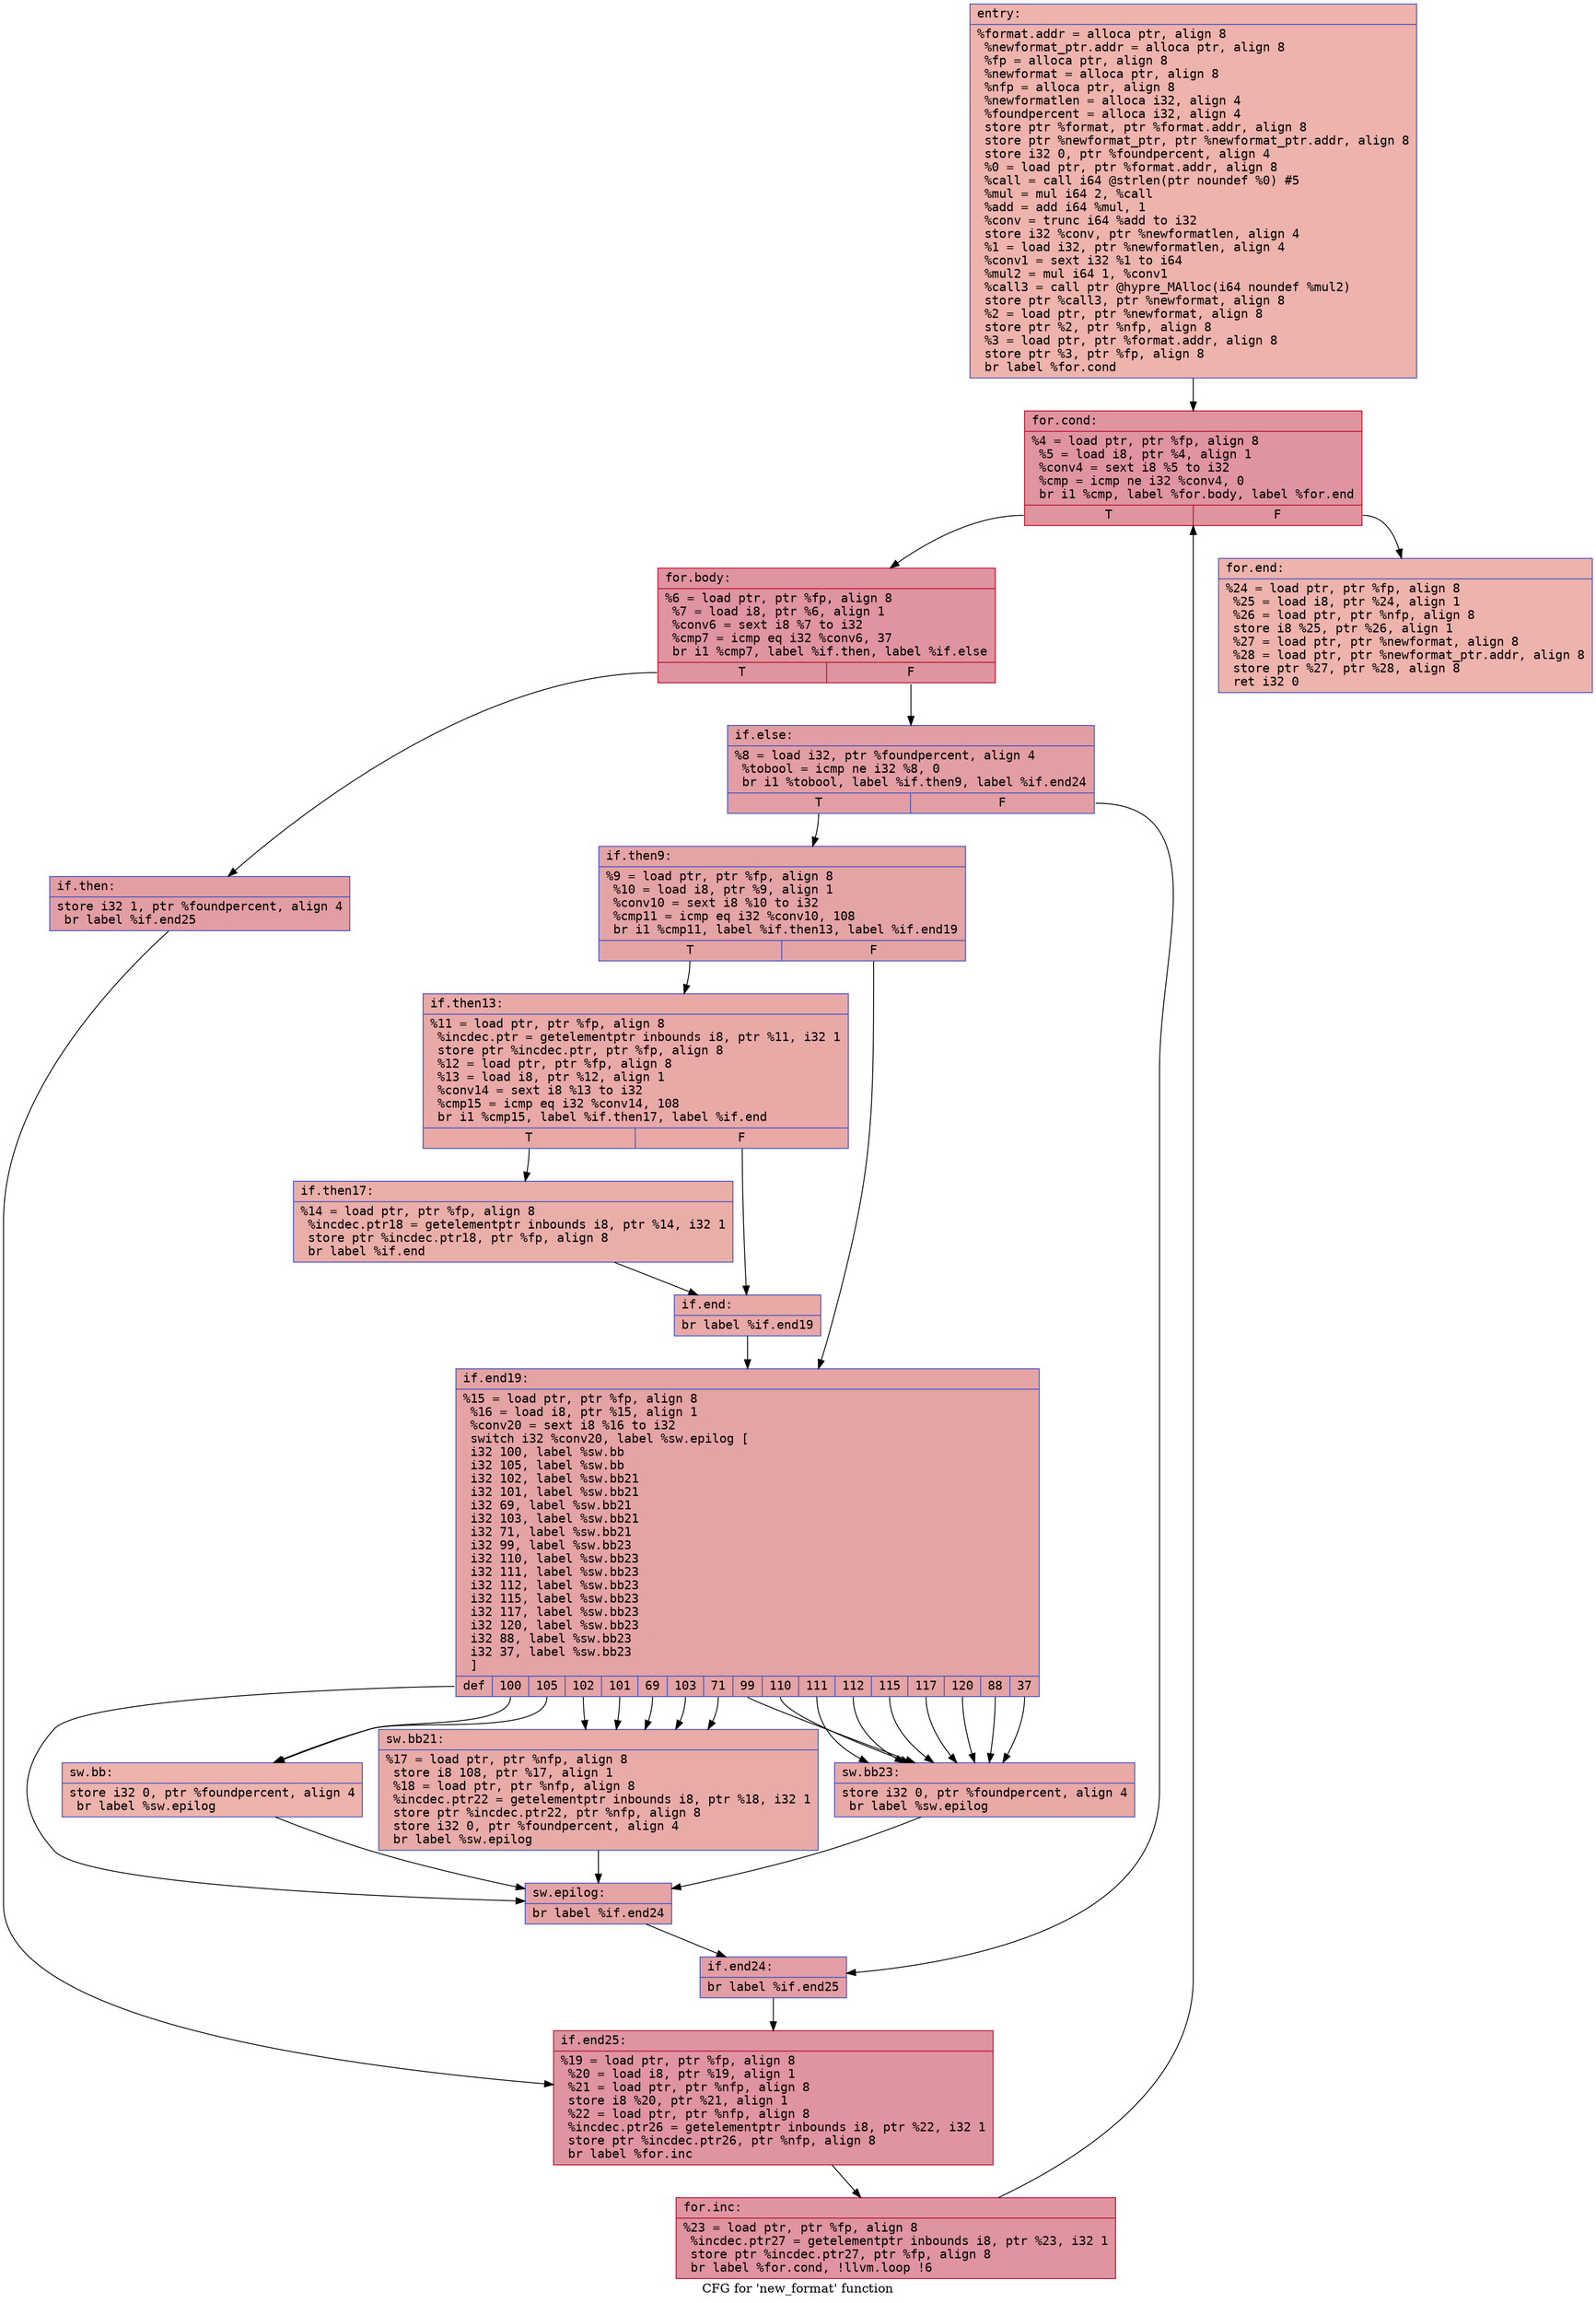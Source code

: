 digraph "CFG for 'new_format' function" {
	label="CFG for 'new_format' function";

	Node0x55a8c32cb7f0 [shape=record,color="#3d50c3ff", style=filled, fillcolor="#d6524470" fontname="Courier",label="{entry:\l|  %format.addr = alloca ptr, align 8\l  %newformat_ptr.addr = alloca ptr, align 8\l  %fp = alloca ptr, align 8\l  %newformat = alloca ptr, align 8\l  %nfp = alloca ptr, align 8\l  %newformatlen = alloca i32, align 4\l  %foundpercent = alloca i32, align 4\l  store ptr %format, ptr %format.addr, align 8\l  store ptr %newformat_ptr, ptr %newformat_ptr.addr, align 8\l  store i32 0, ptr %foundpercent, align 4\l  %0 = load ptr, ptr %format.addr, align 8\l  %call = call i64 @strlen(ptr noundef %0) #5\l  %mul = mul i64 2, %call\l  %add = add i64 %mul, 1\l  %conv = trunc i64 %add to i32\l  store i32 %conv, ptr %newformatlen, align 4\l  %1 = load i32, ptr %newformatlen, align 4\l  %conv1 = sext i32 %1 to i64\l  %mul2 = mul i64 1, %conv1\l  %call3 = call ptr @hypre_MAlloc(i64 noundef %mul2)\l  store ptr %call3, ptr %newformat, align 8\l  %2 = load ptr, ptr %newformat, align 8\l  store ptr %2, ptr %nfp, align 8\l  %3 = load ptr, ptr %format.addr, align 8\l  store ptr %3, ptr %fp, align 8\l  br label %for.cond\l}"];
	Node0x55a8c32cb7f0 -> Node0x55a8c32cf4b0[tooltip="entry -> for.cond\nProbability 100.00%" ];
	Node0x55a8c32cf4b0 [shape=record,color="#b70d28ff", style=filled, fillcolor="#b70d2870" fontname="Courier",label="{for.cond:\l|  %4 = load ptr, ptr %fp, align 8\l  %5 = load i8, ptr %4, align 1\l  %conv4 = sext i8 %5 to i32\l  %cmp = icmp ne i32 %conv4, 0\l  br i1 %cmp, label %for.body, label %for.end\l|{<s0>T|<s1>F}}"];
	Node0x55a8c32cf4b0:s0 -> Node0x55a8c32cf840[tooltip="for.cond -> for.body\nProbability 96.88%" ];
	Node0x55a8c32cf4b0:s1 -> Node0x55a8c32cf890[tooltip="for.cond -> for.end\nProbability 3.12%" ];
	Node0x55a8c32cf840 [shape=record,color="#b70d28ff", style=filled, fillcolor="#b70d2870" fontname="Courier",label="{for.body:\l|  %6 = load ptr, ptr %fp, align 8\l  %7 = load i8, ptr %6, align 1\l  %conv6 = sext i8 %7 to i32\l  %cmp7 = icmp eq i32 %conv6, 37\l  br i1 %cmp7, label %if.then, label %if.else\l|{<s0>T|<s1>F}}"];
	Node0x55a8c32cf840:s0 -> Node0x55a8c32cfc80[tooltip="for.body -> if.then\nProbability 50.00%" ];
	Node0x55a8c32cf840:s1 -> Node0x55a8c32d0010[tooltip="for.body -> if.else\nProbability 50.00%" ];
	Node0x55a8c32cfc80 [shape=record,color="#3d50c3ff", style=filled, fillcolor="#be242e70" fontname="Courier",label="{if.then:\l|  store i32 1, ptr %foundpercent, align 4\l  br label %if.end25\l}"];
	Node0x55a8c32cfc80 -> Node0x55a8c32d0230[tooltip="if.then -> if.end25\nProbability 100.00%" ];
	Node0x55a8c32d0010 [shape=record,color="#3d50c3ff", style=filled, fillcolor="#be242e70" fontname="Courier",label="{if.else:\l|  %8 = load i32, ptr %foundpercent, align 4\l  %tobool = icmp ne i32 %8, 0\l  br i1 %tobool, label %if.then9, label %if.end24\l|{<s0>T|<s1>F}}"];
	Node0x55a8c32d0010:s0 -> Node0x55a8c32d0450[tooltip="if.else -> if.then9\nProbability 62.50%" ];
	Node0x55a8c32d0010:s1 -> Node0x55a8c32d04d0[tooltip="if.else -> if.end24\nProbability 37.50%" ];
	Node0x55a8c32d0450 [shape=record,color="#3d50c3ff", style=filled, fillcolor="#c32e3170" fontname="Courier",label="{if.then9:\l|  %9 = load ptr, ptr %fp, align 8\l  %10 = load i8, ptr %9, align 1\l  %conv10 = sext i8 %10 to i32\l  %cmp11 = icmp eq i32 %conv10, 108\l  br i1 %cmp11, label %if.then13, label %if.end19\l|{<s0>T|<s1>F}}"];
	Node0x55a8c32d0450:s0 -> Node0x55a8c32d08d0[tooltip="if.then9 -> if.then13\nProbability 50.00%" ];
	Node0x55a8c32d0450:s1 -> Node0x55a8c32d0950[tooltip="if.then9 -> if.end19\nProbability 50.00%" ];
	Node0x55a8c32d08d0 [shape=record,color="#3d50c3ff", style=filled, fillcolor="#ca3b3770" fontname="Courier",label="{if.then13:\l|  %11 = load ptr, ptr %fp, align 8\l  %incdec.ptr = getelementptr inbounds i8, ptr %11, i32 1\l  store ptr %incdec.ptr, ptr %fp, align 8\l  %12 = load ptr, ptr %fp, align 8\l  %13 = load i8, ptr %12, align 1\l  %conv14 = sext i8 %13 to i32\l  %cmp15 = icmp eq i32 %conv14, 108\l  br i1 %cmp15, label %if.then17, label %if.end\l|{<s0>T|<s1>F}}"];
	Node0x55a8c32d08d0:s0 -> Node0x55a8c32d0f10[tooltip="if.then13 -> if.then17\nProbability 50.00%" ];
	Node0x55a8c32d08d0:s1 -> Node0x55a8c32d0f90[tooltip="if.then13 -> if.end\nProbability 50.00%" ];
	Node0x55a8c32d0f10 [shape=record,color="#3d50c3ff", style=filled, fillcolor="#d0473d70" fontname="Courier",label="{if.then17:\l|  %14 = load ptr, ptr %fp, align 8\l  %incdec.ptr18 = getelementptr inbounds i8, ptr %14, i32 1\l  store ptr %incdec.ptr18, ptr %fp, align 8\l  br label %if.end\l}"];
	Node0x55a8c32d0f10 -> Node0x55a8c32d0f90[tooltip="if.then17 -> if.end\nProbability 100.00%" ];
	Node0x55a8c32d0f90 [shape=record,color="#3d50c3ff", style=filled, fillcolor="#ca3b3770" fontname="Courier",label="{if.end:\l|  br label %if.end19\l}"];
	Node0x55a8c32d0f90 -> Node0x55a8c32d0950[tooltip="if.end -> if.end19\nProbability 100.00%" ];
	Node0x55a8c32d0950 [shape=record,color="#3d50c3ff", style=filled, fillcolor="#c32e3170" fontname="Courier",label="{if.end19:\l|  %15 = load ptr, ptr %fp, align 8\l  %16 = load i8, ptr %15, align 1\l  %conv20 = sext i8 %16 to i32\l  switch i32 %conv20, label %sw.epilog [\l    i32 100, label %sw.bb\l    i32 105, label %sw.bb\l    i32 102, label %sw.bb21\l    i32 101, label %sw.bb21\l    i32 69, label %sw.bb21\l    i32 103, label %sw.bb21\l    i32 71, label %sw.bb21\l    i32 99, label %sw.bb23\l    i32 110, label %sw.bb23\l    i32 111, label %sw.bb23\l    i32 112, label %sw.bb23\l    i32 115, label %sw.bb23\l    i32 117, label %sw.bb23\l    i32 120, label %sw.bb23\l    i32 88, label %sw.bb23\l    i32 37, label %sw.bb23\l  ]\l|{<s0>def|<s1>100|<s2>105|<s3>102|<s4>101|<s5>69|<s6>103|<s7>71|<s8>99|<s9>110|<s10>111|<s11>112|<s12>115|<s13>117|<s14>120|<s15>88|<s16>37}}"];
	Node0x55a8c32d0950:s0 -> Node0x55a8c32d1570[tooltip="if.end19 -> sw.epilog\nProbability 5.88%" ];
	Node0x55a8c32d0950:s1 -> Node0x55a8c32d1620[tooltip="if.end19 -> sw.bb\nProbability 11.76%" ];
	Node0x55a8c32d0950:s2 -> Node0x55a8c32d1620[tooltip="if.end19 -> sw.bb\nProbability 11.76%" ];
	Node0x55a8c32d0950:s3 -> Node0x55a8c32d16f0[tooltip="if.end19 -> sw.bb21\nProbability 29.41%" ];
	Node0x55a8c32d0950:s4 -> Node0x55a8c32d16f0[tooltip="if.end19 -> sw.bb21\nProbability 29.41%" ];
	Node0x55a8c32d0950:s5 -> Node0x55a8c32d16f0[tooltip="if.end19 -> sw.bb21\nProbability 29.41%" ];
	Node0x55a8c32d0950:s6 -> Node0x55a8c32d16f0[tooltip="if.end19 -> sw.bb21\nProbability 29.41%" ];
	Node0x55a8c32d0950:s7 -> Node0x55a8c32d16f0[tooltip="if.end19 -> sw.bb21\nProbability 29.41%" ];
	Node0x55a8c32d0950:s8 -> Node0x55a8c32d1850[tooltip="if.end19 -> sw.bb23\nProbability 52.94%" ];
	Node0x55a8c32d0950:s9 -> Node0x55a8c32d1850[tooltip="if.end19 -> sw.bb23\nProbability 52.94%" ];
	Node0x55a8c32d0950:s10 -> Node0x55a8c32d1850[tooltip="if.end19 -> sw.bb23\nProbability 52.94%" ];
	Node0x55a8c32d0950:s11 -> Node0x55a8c32d1850[tooltip="if.end19 -> sw.bb23\nProbability 52.94%" ];
	Node0x55a8c32d0950:s12 -> Node0x55a8c32d1850[tooltip="if.end19 -> sw.bb23\nProbability 52.94%" ];
	Node0x55a8c32d0950:s13 -> Node0x55a8c32d1850[tooltip="if.end19 -> sw.bb23\nProbability 52.94%" ];
	Node0x55a8c32d0950:s14 -> Node0x55a8c32d1850[tooltip="if.end19 -> sw.bb23\nProbability 52.94%" ];
	Node0x55a8c32d0950:s15 -> Node0x55a8c32d1850[tooltip="if.end19 -> sw.bb23\nProbability 52.94%" ];
	Node0x55a8c32d0950:s16 -> Node0x55a8c32d1850[tooltip="if.end19 -> sw.bb23\nProbability 52.94%" ];
	Node0x55a8c32d1620 [shape=record,color="#3d50c3ff", style=filled, fillcolor="#d6524470" fontname="Courier",label="{sw.bb:\l|  store i32 0, ptr %foundpercent, align 4\l  br label %sw.epilog\l}"];
	Node0x55a8c32d1620 -> Node0x55a8c32d1570[tooltip="sw.bb -> sw.epilog\nProbability 100.00%" ];
	Node0x55a8c32d16f0 [shape=record,color="#3d50c3ff", style=filled, fillcolor="#cc403a70" fontname="Courier",label="{sw.bb21:\l|  %17 = load ptr, ptr %nfp, align 8\l  store i8 108, ptr %17, align 1\l  %18 = load ptr, ptr %nfp, align 8\l  %incdec.ptr22 = getelementptr inbounds i8, ptr %18, i32 1\l  store ptr %incdec.ptr22, ptr %nfp, align 8\l  store i32 0, ptr %foundpercent, align 4\l  br label %sw.epilog\l}"];
	Node0x55a8c32d16f0 -> Node0x55a8c32d1570[tooltip="sw.bb21 -> sw.epilog\nProbability 100.00%" ];
	Node0x55a8c32d1850 [shape=record,color="#3d50c3ff", style=filled, fillcolor="#ca3b3770" fontname="Courier",label="{sw.bb23:\l|  store i32 0, ptr %foundpercent, align 4\l  br label %sw.epilog\l}"];
	Node0x55a8c32d1850 -> Node0x55a8c32d1570[tooltip="sw.bb23 -> sw.epilog\nProbability 100.00%" ];
	Node0x55a8c32d1570 [shape=record,color="#3d50c3ff", style=filled, fillcolor="#c32e3170" fontname="Courier",label="{sw.epilog:\l|  br label %if.end24\l}"];
	Node0x55a8c32d1570 -> Node0x55a8c32d04d0[tooltip="sw.epilog -> if.end24\nProbability 100.00%" ];
	Node0x55a8c32d04d0 [shape=record,color="#3d50c3ff", style=filled, fillcolor="#be242e70" fontname="Courier",label="{if.end24:\l|  br label %if.end25\l}"];
	Node0x55a8c32d04d0 -> Node0x55a8c32d0230[tooltip="if.end24 -> if.end25\nProbability 100.00%" ];
	Node0x55a8c32d0230 [shape=record,color="#b70d28ff", style=filled, fillcolor="#b70d2870" fontname="Courier",label="{if.end25:\l|  %19 = load ptr, ptr %fp, align 8\l  %20 = load i8, ptr %19, align 1\l  %21 = load ptr, ptr %nfp, align 8\l  store i8 %20, ptr %21, align 1\l  %22 = load ptr, ptr %nfp, align 8\l  %incdec.ptr26 = getelementptr inbounds i8, ptr %22, i32 1\l  store ptr %incdec.ptr26, ptr %nfp, align 8\l  br label %for.inc\l}"];
	Node0x55a8c32d0230 -> Node0x55a8c32d3290[tooltip="if.end25 -> for.inc\nProbability 100.00%" ];
	Node0x55a8c32d3290 [shape=record,color="#b70d28ff", style=filled, fillcolor="#b70d2870" fontname="Courier",label="{for.inc:\l|  %23 = load ptr, ptr %fp, align 8\l  %incdec.ptr27 = getelementptr inbounds i8, ptr %23, i32 1\l  store ptr %incdec.ptr27, ptr %fp, align 8\l  br label %for.cond, !llvm.loop !6\l}"];
	Node0x55a8c32d3290 -> Node0x55a8c32cf4b0[tooltip="for.inc -> for.cond\nProbability 100.00%" ];
	Node0x55a8c32cf890 [shape=record,color="#3d50c3ff", style=filled, fillcolor="#d6524470" fontname="Courier",label="{for.end:\l|  %24 = load ptr, ptr %fp, align 8\l  %25 = load i8, ptr %24, align 1\l  %26 = load ptr, ptr %nfp, align 8\l  store i8 %25, ptr %26, align 1\l  %27 = load ptr, ptr %newformat, align 8\l  %28 = load ptr, ptr %newformat_ptr.addr, align 8\l  store ptr %27, ptr %28, align 8\l  ret i32 0\l}"];
}
